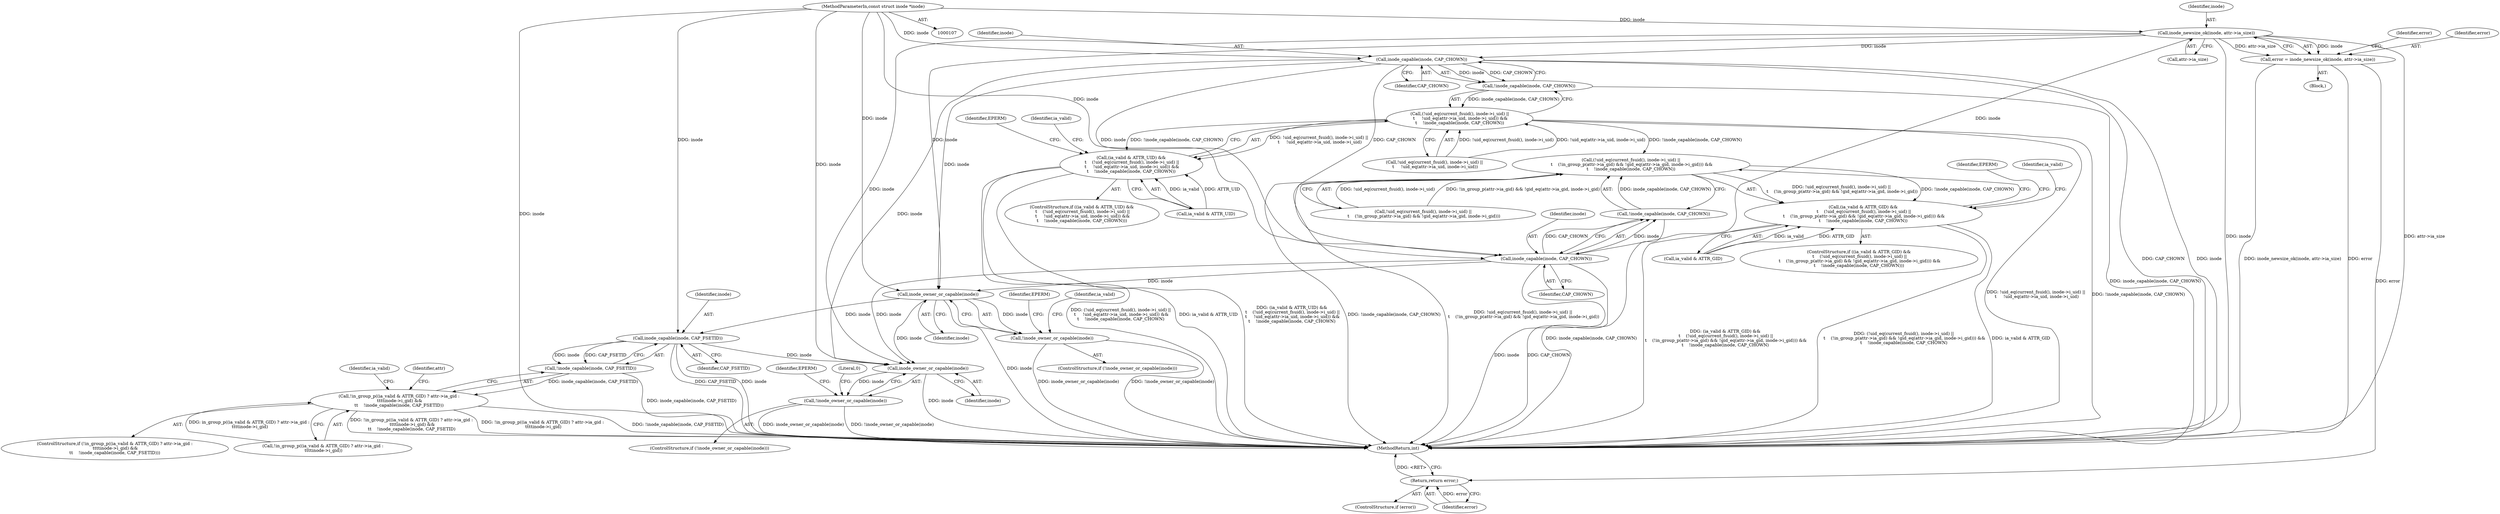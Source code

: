 digraph "0_linux_23adbe12ef7d3d4195e80800ab36b37bee28cd03@pointer" {
"1000125" [label="(Call,inode_newsize_ok(inode, attr->ia_size))"];
"1000108" [label="(MethodParameterIn,const struct inode *inode)"];
"1000123" [label="(Call,error = inode_newsize_ok(inode, attr->ia_size))"];
"1000132" [label="(Return,return error;)"];
"1000162" [label="(Call,inode_capable(inode, CAP_CHOWN))"];
"1000161" [label="(Call,!inode_capable(inode, CAP_CHOWN))"];
"1000145" [label="(Call,(!uid_eq(current_fsuid(), inode->i_uid) ||\n \t     !uid_eq(attr->ia_uid, inode->i_uid)) &&\n\t    !inode_capable(inode, CAP_CHOWN))"];
"1000141" [label="(Call,(ia_valid & ATTR_UID) &&\n \t    (!uid_eq(current_fsuid(), inode->i_uid) ||\n \t     !uid_eq(attr->ia_uid, inode->i_uid)) &&\n\t    !inode_capable(inode, CAP_CHOWN))"];
"1000173" [label="(Call,(!uid_eq(current_fsuid(), inode->i_uid) ||\n \t    (!in_group_p(attr->ia_gid) && !gid_eq(attr->ia_gid, inode->i_gid))) &&\n\t    !inode_capable(inode, CAP_CHOWN))"];
"1000169" [label="(Call,(ia_valid & ATTR_GID) &&\n \t    (!uid_eq(current_fsuid(), inode->i_uid) ||\n \t    (!in_group_p(attr->ia_gid) && !gid_eq(attr->ia_gid, inode->i_gid))) &&\n\t    !inode_capable(inode, CAP_CHOWN))"];
"1000196" [label="(Call,inode_capable(inode, CAP_CHOWN))"];
"1000195" [label="(Call,!inode_capable(inode, CAP_CHOWN))"];
"1000209" [label="(Call,inode_owner_or_capable(inode))"];
"1000208" [label="(Call,!inode_owner_or_capable(inode))"];
"1000229" [label="(Call,inode_capable(inode, CAP_FSETID))"];
"1000228" [label="(Call,!inode_capable(inode, CAP_FSETID))"];
"1000215" [label="(Call,!in_group_p((ia_valid & ATTR_GID) ? attr->ia_gid :\n \t\t\t\tinode->i_gid) &&\n\t\t    !inode_capable(inode, CAP_FSETID))"];
"1000248" [label="(Call,inode_owner_or_capable(inode))"];
"1000247" [label="(Call,!inode_owner_or_capable(inode))"];
"1000246" [label="(ControlStructure,if (!inode_owner_or_capable(inode)))"];
"1000198" [label="(Identifier,CAP_CHOWN)"];
"1000197" [label="(Identifier,inode)"];
"1000231" [label="(Identifier,CAP_FSETID)"];
"1000249" [label="(Identifier,inode)"];
"1000163" [label="(Identifier,inode)"];
"1000146" [label="(Call,!uid_eq(current_fsuid(), inode->i_uid) ||\n \t     !uid_eq(attr->ia_uid, inode->i_uid))"];
"1000161" [label="(Call,!inode_capable(inode, CAP_CHOWN))"];
"1000215" [label="(Call,!in_group_p((ia_valid & ATTR_GID) ? attr->ia_gid :\n \t\t\t\tinode->i_gid) &&\n\t\t    !inode_capable(inode, CAP_FSETID))"];
"1000142" [label="(Call,ia_valid & ATTR_UID)"];
"1000201" [label="(Identifier,EPERM)"];
"1000127" [label="(Call,attr->ia_size)"];
"1000132" [label="(Return,return error;)"];
"1000162" [label="(Call,inode_capable(inode, CAP_CHOWN))"];
"1000213" [label="(Identifier,EPERM)"];
"1000130" [label="(ControlStructure,if (error))"];
"1000108" [label="(MethodParameterIn,const struct inode *inode)"];
"1000169" [label="(Call,(ia_valid & ATTR_GID) &&\n \t    (!uid_eq(current_fsuid(), inode->i_uid) ||\n \t    (!in_group_p(attr->ia_gid) && !gid_eq(attr->ia_gid, inode->i_gid))) &&\n\t    !inode_capable(inode, CAP_CHOWN))"];
"1000204" [label="(Identifier,ia_valid)"];
"1000214" [label="(ControlStructure,if (!in_group_p((ia_valid & ATTR_GID) ? attr->ia_gid :\n \t\t\t\tinode->i_gid) &&\n\t\t    !inode_capable(inode, CAP_FSETID)))"];
"1000247" [label="(Call,!inode_owner_or_capable(inode))"];
"1000216" [label="(Call,!in_group_p((ia_valid & ATTR_GID) ? attr->ia_gid :\n \t\t\t\tinode->i_gid))"];
"1000209" [label="(Call,inode_owner_or_capable(inode))"];
"1000125" [label="(Call,inode_newsize_ok(inode, attr->ia_size))"];
"1000229" [label="(Call,inode_capable(inode, CAP_FSETID))"];
"1000170" [label="(Call,ia_valid & ATTR_GID)"];
"1000168" [label="(ControlStructure,if ((ia_valid & ATTR_GID) &&\n \t    (!uid_eq(current_fsuid(), inode->i_uid) ||\n \t    (!in_group_p(attr->ia_gid) && !gid_eq(attr->ia_gid, inode->i_gid))) &&\n\t    !inode_capable(inode, CAP_CHOWN)))"];
"1000140" [label="(ControlStructure,if ((ia_valid & ATTR_UID) &&\n \t    (!uid_eq(current_fsuid(), inode->i_uid) ||\n \t     !uid_eq(attr->ia_uid, inode->i_uid)) &&\n\t    !inode_capable(inode, CAP_CHOWN)))"];
"1000254" [label="(Literal,0)"];
"1000167" [label="(Identifier,EPERM)"];
"1000196" [label="(Call,inode_capable(inode, CAP_CHOWN))"];
"1000131" [label="(Identifier,error)"];
"1000174" [label="(Call,!uid_eq(current_fsuid(), inode->i_uid) ||\n \t    (!in_group_p(attr->ia_gid) && !gid_eq(attr->ia_gid, inode->i_gid)))"];
"1000210" [label="(Identifier,inode)"];
"1000230" [label="(Identifier,inode)"];
"1000239" [label="(Identifier,ia_valid)"];
"1000121" [label="(Block,)"];
"1000133" [label="(Identifier,error)"];
"1000164" [label="(Identifier,CAP_CHOWN)"];
"1000195" [label="(Call,!inode_capable(inode, CAP_CHOWN))"];
"1000141" [label="(Call,(ia_valid & ATTR_UID) &&\n \t    (!uid_eq(current_fsuid(), inode->i_uid) ||\n \t     !uid_eq(attr->ia_uid, inode->i_uid)) &&\n\t    !inode_capable(inode, CAP_CHOWN))"];
"1000173" [label="(Call,(!uid_eq(current_fsuid(), inode->i_uid) ||\n \t    (!in_group_p(attr->ia_gid) && !gid_eq(attr->ia_gid, inode->i_gid))) &&\n\t    !inode_capable(inode, CAP_CHOWN))"];
"1000208" [label="(Call,!inode_owner_or_capable(inode))"];
"1000220" [label="(Identifier,ia_valid)"];
"1000126" [label="(Identifier,inode)"];
"1000145" [label="(Call,(!uid_eq(current_fsuid(), inode->i_uid) ||\n \t     !uid_eq(attr->ia_uid, inode->i_uid)) &&\n\t    !inode_capable(inode, CAP_CHOWN))"];
"1000252" [label="(Identifier,EPERM)"];
"1000207" [label="(ControlStructure,if (!inode_owner_or_capable(inode)))"];
"1000228" [label="(Call,!inode_capable(inode, CAP_FSETID))"];
"1000171" [label="(Identifier,ia_valid)"];
"1000123" [label="(Call,error = inode_newsize_ok(inode, attr->ia_size))"];
"1000234" [label="(Identifier,attr)"];
"1000124" [label="(Identifier,error)"];
"1000255" [label="(MethodReturn,int)"];
"1000248" [label="(Call,inode_owner_or_capable(inode))"];
"1000125" -> "1000123"  [label="AST: "];
"1000125" -> "1000127"  [label="CFG: "];
"1000126" -> "1000125"  [label="AST: "];
"1000127" -> "1000125"  [label="AST: "];
"1000123" -> "1000125"  [label="CFG: "];
"1000125" -> "1000255"  [label="DDG: inode"];
"1000125" -> "1000255"  [label="DDG: attr->ia_size"];
"1000125" -> "1000123"  [label="DDG: inode"];
"1000125" -> "1000123"  [label="DDG: attr->ia_size"];
"1000108" -> "1000125"  [label="DDG: inode"];
"1000125" -> "1000162"  [label="DDG: inode"];
"1000125" -> "1000196"  [label="DDG: inode"];
"1000125" -> "1000209"  [label="DDG: inode"];
"1000125" -> "1000248"  [label="DDG: inode"];
"1000108" -> "1000107"  [label="AST: "];
"1000108" -> "1000255"  [label="DDG: inode"];
"1000108" -> "1000162"  [label="DDG: inode"];
"1000108" -> "1000196"  [label="DDG: inode"];
"1000108" -> "1000209"  [label="DDG: inode"];
"1000108" -> "1000229"  [label="DDG: inode"];
"1000108" -> "1000248"  [label="DDG: inode"];
"1000123" -> "1000121"  [label="AST: "];
"1000124" -> "1000123"  [label="AST: "];
"1000131" -> "1000123"  [label="CFG: "];
"1000123" -> "1000255"  [label="DDG: inode_newsize_ok(inode, attr->ia_size)"];
"1000123" -> "1000255"  [label="DDG: error"];
"1000123" -> "1000132"  [label="DDG: error"];
"1000132" -> "1000130"  [label="AST: "];
"1000132" -> "1000133"  [label="CFG: "];
"1000133" -> "1000132"  [label="AST: "];
"1000255" -> "1000132"  [label="CFG: "];
"1000132" -> "1000255"  [label="DDG: <RET>"];
"1000133" -> "1000132"  [label="DDG: error"];
"1000162" -> "1000161"  [label="AST: "];
"1000162" -> "1000164"  [label="CFG: "];
"1000163" -> "1000162"  [label="AST: "];
"1000164" -> "1000162"  [label="AST: "];
"1000161" -> "1000162"  [label="CFG: "];
"1000162" -> "1000255"  [label="DDG: CAP_CHOWN"];
"1000162" -> "1000255"  [label="DDG: inode"];
"1000162" -> "1000161"  [label="DDG: inode"];
"1000162" -> "1000161"  [label="DDG: CAP_CHOWN"];
"1000162" -> "1000196"  [label="DDG: inode"];
"1000162" -> "1000196"  [label="DDG: CAP_CHOWN"];
"1000162" -> "1000209"  [label="DDG: inode"];
"1000162" -> "1000248"  [label="DDG: inode"];
"1000161" -> "1000145"  [label="AST: "];
"1000145" -> "1000161"  [label="CFG: "];
"1000161" -> "1000255"  [label="DDG: inode_capable(inode, CAP_CHOWN)"];
"1000161" -> "1000145"  [label="DDG: inode_capable(inode, CAP_CHOWN)"];
"1000145" -> "1000141"  [label="AST: "];
"1000145" -> "1000146"  [label="CFG: "];
"1000146" -> "1000145"  [label="AST: "];
"1000141" -> "1000145"  [label="CFG: "];
"1000145" -> "1000255"  [label="DDG: !uid_eq(current_fsuid(), inode->i_uid) ||\n \t     !uid_eq(attr->ia_uid, inode->i_uid)"];
"1000145" -> "1000255"  [label="DDG: !inode_capable(inode, CAP_CHOWN)"];
"1000145" -> "1000141"  [label="DDG: !uid_eq(current_fsuid(), inode->i_uid) ||\n \t     !uid_eq(attr->ia_uid, inode->i_uid)"];
"1000145" -> "1000141"  [label="DDG: !inode_capable(inode, CAP_CHOWN)"];
"1000146" -> "1000145"  [label="DDG: !uid_eq(current_fsuid(), inode->i_uid)"];
"1000146" -> "1000145"  [label="DDG: !uid_eq(attr->ia_uid, inode->i_uid)"];
"1000145" -> "1000173"  [label="DDG: !inode_capable(inode, CAP_CHOWN)"];
"1000141" -> "1000140"  [label="AST: "];
"1000141" -> "1000142"  [label="CFG: "];
"1000142" -> "1000141"  [label="AST: "];
"1000167" -> "1000141"  [label="CFG: "];
"1000171" -> "1000141"  [label="CFG: "];
"1000141" -> "1000255"  [label="DDG: ia_valid & ATTR_UID"];
"1000141" -> "1000255"  [label="DDG: (ia_valid & ATTR_UID) &&\n \t    (!uid_eq(current_fsuid(), inode->i_uid) ||\n \t     !uid_eq(attr->ia_uid, inode->i_uid)) &&\n\t    !inode_capable(inode, CAP_CHOWN)"];
"1000141" -> "1000255"  [label="DDG: (!uid_eq(current_fsuid(), inode->i_uid) ||\n \t     !uid_eq(attr->ia_uid, inode->i_uid)) &&\n\t    !inode_capable(inode, CAP_CHOWN)"];
"1000142" -> "1000141"  [label="DDG: ia_valid"];
"1000142" -> "1000141"  [label="DDG: ATTR_UID"];
"1000173" -> "1000169"  [label="AST: "];
"1000173" -> "1000174"  [label="CFG: "];
"1000173" -> "1000195"  [label="CFG: "];
"1000174" -> "1000173"  [label="AST: "];
"1000195" -> "1000173"  [label="AST: "];
"1000169" -> "1000173"  [label="CFG: "];
"1000173" -> "1000255"  [label="DDG: !inode_capable(inode, CAP_CHOWN)"];
"1000173" -> "1000255"  [label="DDG: !uid_eq(current_fsuid(), inode->i_uid) ||\n \t    (!in_group_p(attr->ia_gid) && !gid_eq(attr->ia_gid, inode->i_gid))"];
"1000173" -> "1000169"  [label="DDG: !uid_eq(current_fsuid(), inode->i_uid) ||\n \t    (!in_group_p(attr->ia_gid) && !gid_eq(attr->ia_gid, inode->i_gid))"];
"1000173" -> "1000169"  [label="DDG: !inode_capable(inode, CAP_CHOWN)"];
"1000174" -> "1000173"  [label="DDG: !uid_eq(current_fsuid(), inode->i_uid)"];
"1000174" -> "1000173"  [label="DDG: !in_group_p(attr->ia_gid) && !gid_eq(attr->ia_gid, inode->i_gid)"];
"1000195" -> "1000173"  [label="DDG: inode_capable(inode, CAP_CHOWN)"];
"1000169" -> "1000168"  [label="AST: "];
"1000169" -> "1000170"  [label="CFG: "];
"1000170" -> "1000169"  [label="AST: "];
"1000201" -> "1000169"  [label="CFG: "];
"1000204" -> "1000169"  [label="CFG: "];
"1000169" -> "1000255"  [label="DDG: (ia_valid & ATTR_GID) &&\n \t    (!uid_eq(current_fsuid(), inode->i_uid) ||\n \t    (!in_group_p(attr->ia_gid) && !gid_eq(attr->ia_gid, inode->i_gid))) &&\n\t    !inode_capable(inode, CAP_CHOWN)"];
"1000169" -> "1000255"  [label="DDG: (!uid_eq(current_fsuid(), inode->i_uid) ||\n \t    (!in_group_p(attr->ia_gid) && !gid_eq(attr->ia_gid, inode->i_gid))) &&\n\t    !inode_capable(inode, CAP_CHOWN)"];
"1000169" -> "1000255"  [label="DDG: ia_valid & ATTR_GID"];
"1000170" -> "1000169"  [label="DDG: ia_valid"];
"1000170" -> "1000169"  [label="DDG: ATTR_GID"];
"1000196" -> "1000195"  [label="AST: "];
"1000196" -> "1000198"  [label="CFG: "];
"1000197" -> "1000196"  [label="AST: "];
"1000198" -> "1000196"  [label="AST: "];
"1000195" -> "1000196"  [label="CFG: "];
"1000196" -> "1000255"  [label="DDG: inode"];
"1000196" -> "1000255"  [label="DDG: CAP_CHOWN"];
"1000196" -> "1000195"  [label="DDG: inode"];
"1000196" -> "1000195"  [label="DDG: CAP_CHOWN"];
"1000196" -> "1000209"  [label="DDG: inode"];
"1000196" -> "1000248"  [label="DDG: inode"];
"1000195" -> "1000255"  [label="DDG: inode_capable(inode, CAP_CHOWN)"];
"1000209" -> "1000208"  [label="AST: "];
"1000209" -> "1000210"  [label="CFG: "];
"1000210" -> "1000209"  [label="AST: "];
"1000208" -> "1000209"  [label="CFG: "];
"1000209" -> "1000255"  [label="DDG: inode"];
"1000209" -> "1000208"  [label="DDG: inode"];
"1000209" -> "1000229"  [label="DDG: inode"];
"1000209" -> "1000248"  [label="DDG: inode"];
"1000208" -> "1000207"  [label="AST: "];
"1000213" -> "1000208"  [label="CFG: "];
"1000220" -> "1000208"  [label="CFG: "];
"1000208" -> "1000255"  [label="DDG: inode_owner_or_capable(inode)"];
"1000208" -> "1000255"  [label="DDG: !inode_owner_or_capable(inode)"];
"1000229" -> "1000228"  [label="AST: "];
"1000229" -> "1000231"  [label="CFG: "];
"1000230" -> "1000229"  [label="AST: "];
"1000231" -> "1000229"  [label="AST: "];
"1000228" -> "1000229"  [label="CFG: "];
"1000229" -> "1000255"  [label="DDG: CAP_FSETID"];
"1000229" -> "1000255"  [label="DDG: inode"];
"1000229" -> "1000228"  [label="DDG: inode"];
"1000229" -> "1000228"  [label="DDG: CAP_FSETID"];
"1000229" -> "1000248"  [label="DDG: inode"];
"1000228" -> "1000215"  [label="AST: "];
"1000215" -> "1000228"  [label="CFG: "];
"1000228" -> "1000255"  [label="DDG: inode_capable(inode, CAP_FSETID)"];
"1000228" -> "1000215"  [label="DDG: inode_capable(inode, CAP_FSETID)"];
"1000215" -> "1000214"  [label="AST: "];
"1000215" -> "1000216"  [label="CFG: "];
"1000216" -> "1000215"  [label="AST: "];
"1000234" -> "1000215"  [label="CFG: "];
"1000239" -> "1000215"  [label="CFG: "];
"1000215" -> "1000255"  [label="DDG: !in_group_p((ia_valid & ATTR_GID) ? attr->ia_gid :\n \t\t\t\tinode->i_gid)"];
"1000215" -> "1000255"  [label="DDG: !inode_capable(inode, CAP_FSETID)"];
"1000215" -> "1000255"  [label="DDG: !in_group_p((ia_valid & ATTR_GID) ? attr->ia_gid :\n \t\t\t\tinode->i_gid) &&\n\t\t    !inode_capable(inode, CAP_FSETID)"];
"1000216" -> "1000215"  [label="DDG: in_group_p((ia_valid & ATTR_GID) ? attr->ia_gid :\n \t\t\t\tinode->i_gid)"];
"1000248" -> "1000247"  [label="AST: "];
"1000248" -> "1000249"  [label="CFG: "];
"1000249" -> "1000248"  [label="AST: "];
"1000247" -> "1000248"  [label="CFG: "];
"1000248" -> "1000255"  [label="DDG: inode"];
"1000248" -> "1000247"  [label="DDG: inode"];
"1000247" -> "1000246"  [label="AST: "];
"1000252" -> "1000247"  [label="CFG: "];
"1000254" -> "1000247"  [label="CFG: "];
"1000247" -> "1000255"  [label="DDG: inode_owner_or_capable(inode)"];
"1000247" -> "1000255"  [label="DDG: !inode_owner_or_capable(inode)"];
}
